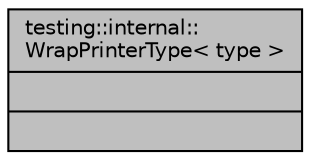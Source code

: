 digraph "testing::internal::WrapPrinterType&lt; type &gt;"
{
  edge [fontname="Helvetica",fontsize="10",labelfontname="Helvetica",labelfontsize="10"];
  node [fontname="Helvetica",fontsize="10",shape=record];
  Node1 [label="{testing::internal::\lWrapPrinterType\< type \>\n||}",height=0.2,width=0.4,color="black", fillcolor="grey75", style="filled", fontcolor="black"];
}
